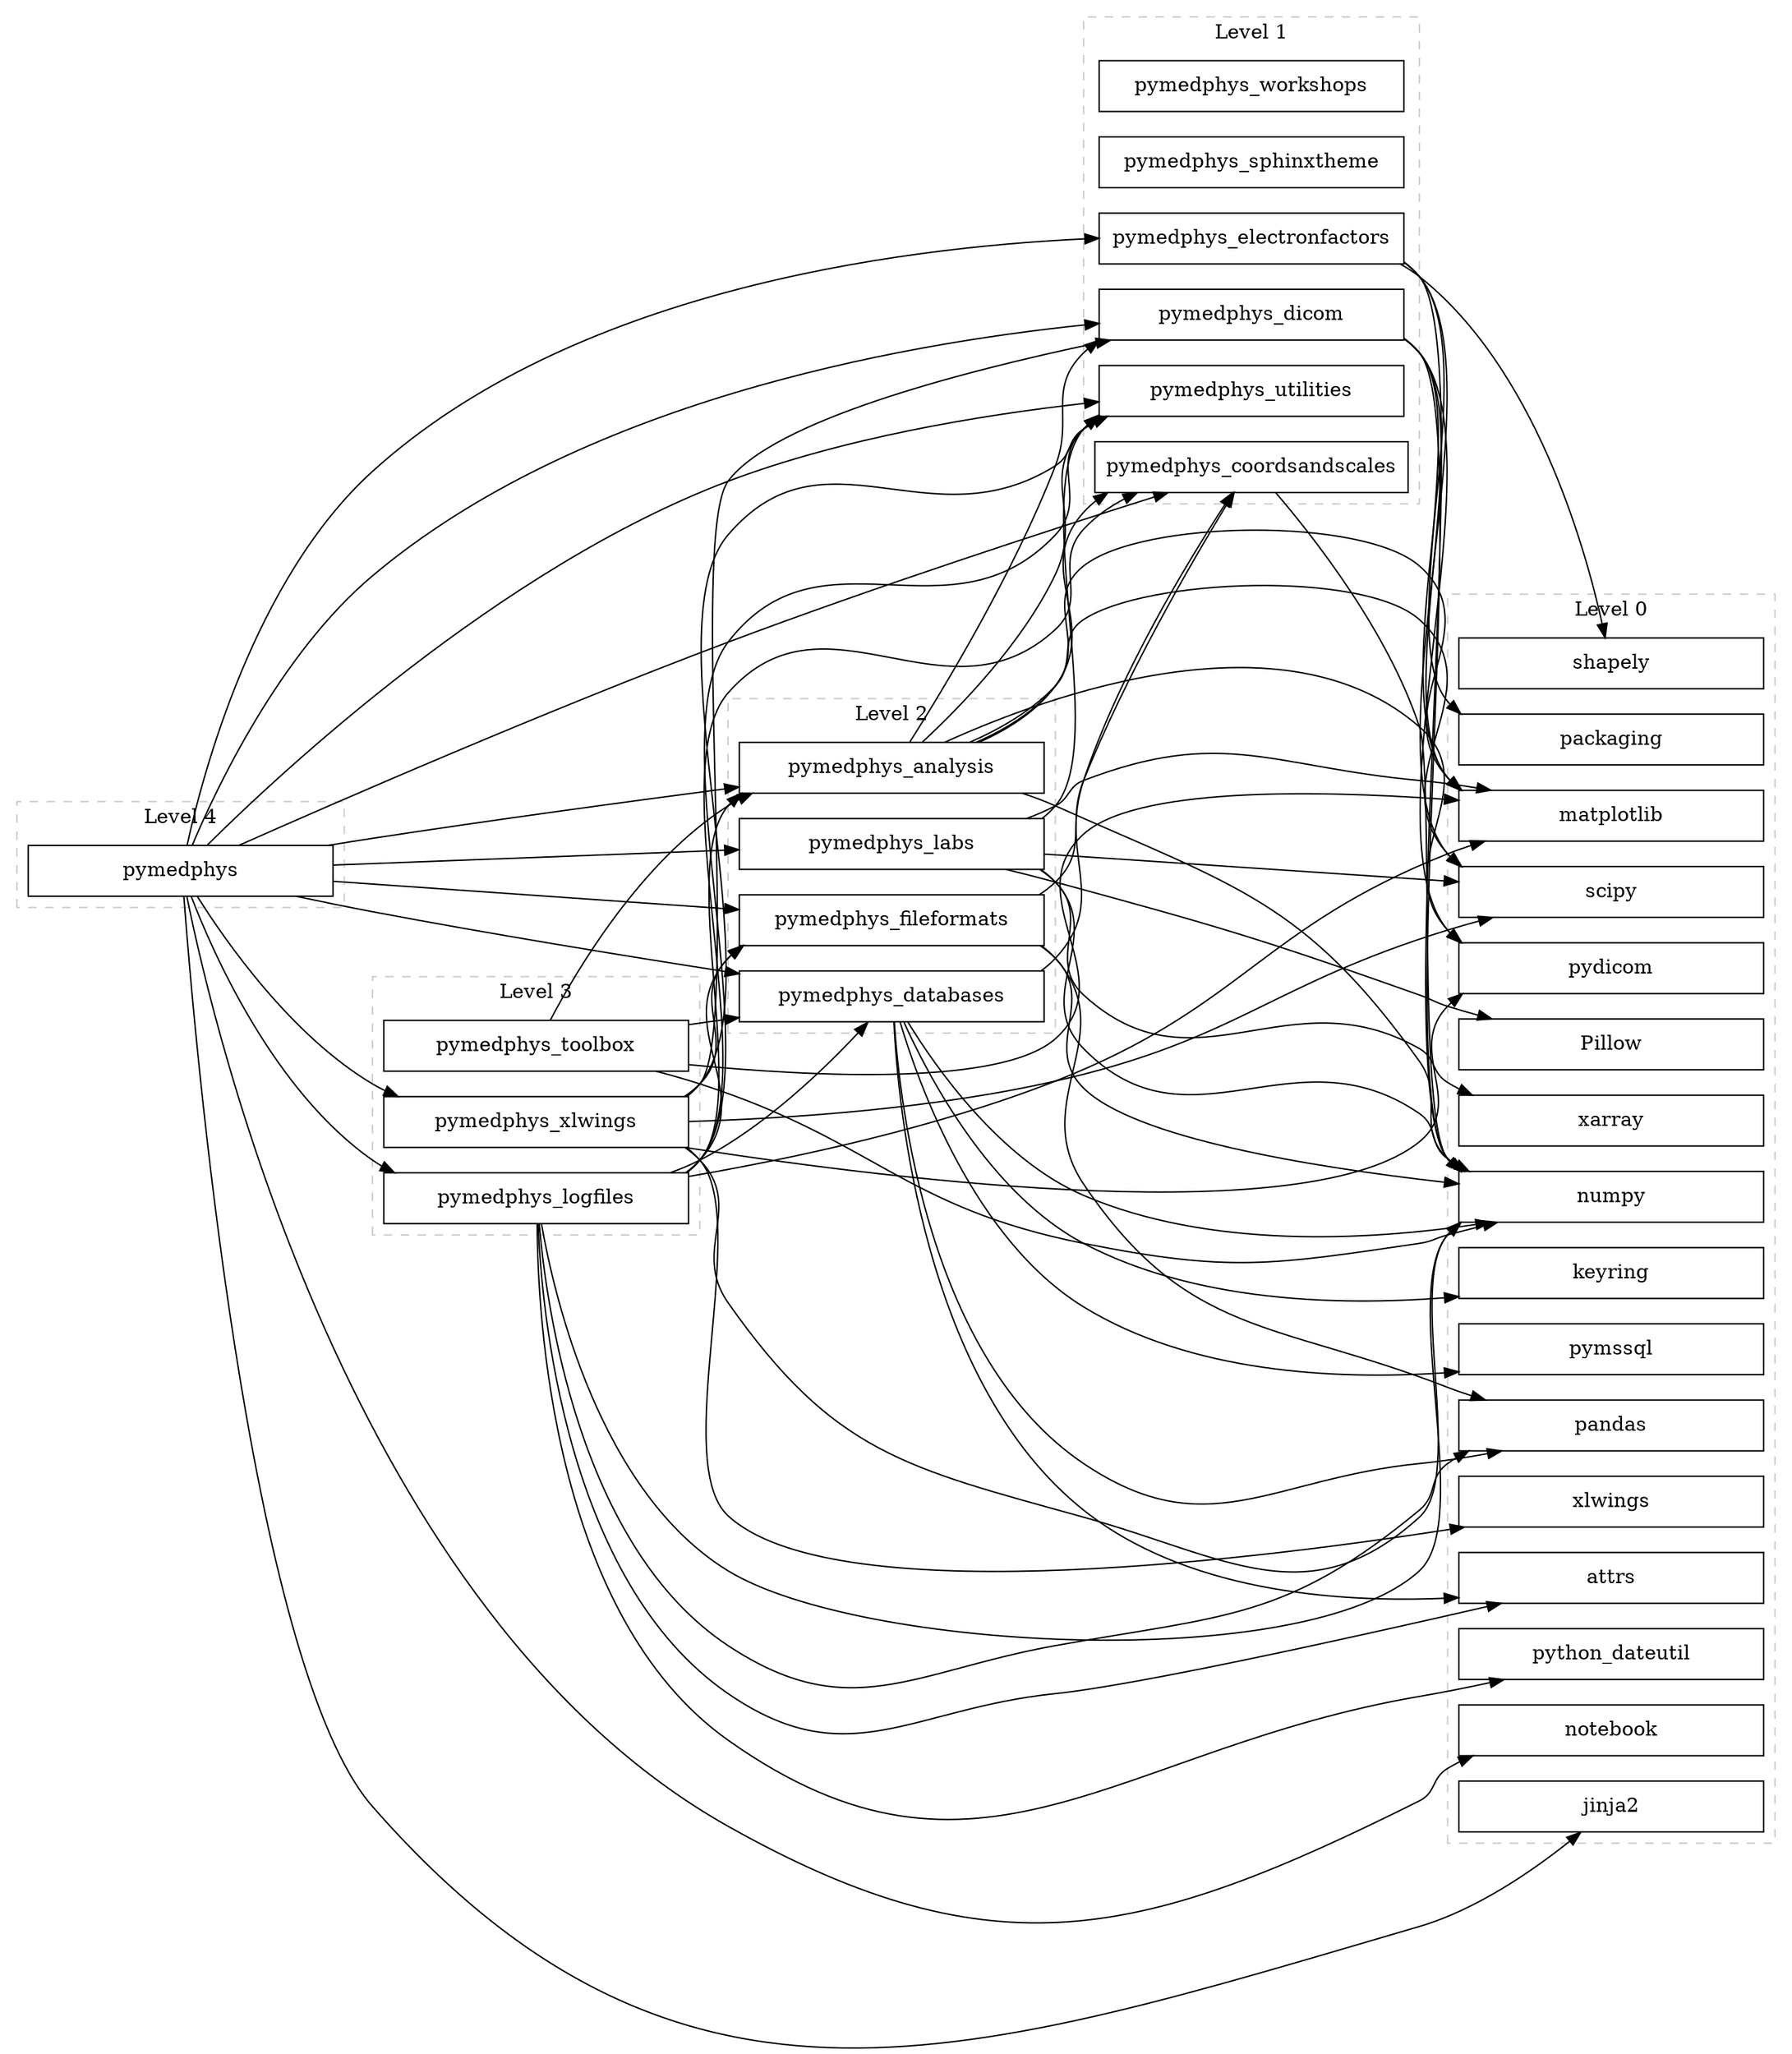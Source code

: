 strict digraph  {

    rankdir = LR;
    node [
        shape = box;
        width = 3;
    ];
    splines = spline;

    subgraph cluster_0 {
        matplotlib;
        numpy;
        scipy;
        shapely;
        Pillow;
        xarray;
        packaging;
        pydicom;
        attrs;
        keyring;
        pandas;
        pymssql;
        python_dateutil;
        xlwings;
        jinja2;
        notebook;
        label = "Level 0";
        style = dashed;
        color = grey80;
    }

    subgraph cluster_1 {
        pymedphys_workshops;
        pymedphys_sphinxtheme;
        pymedphys_electronfactors;
        pymedphys_utilities;
        pymedphys_coordsandscales;
        pymedphys_dicom;
        label = "Level 1";
        style = dashed;
        color = grey80;
    }

    subgraph cluster_2 {
        pymedphys_labs;
        pymedphys_analysis;
        pymedphys_databases;
        pymedphys_fileformats;
        label = "Level 2";
        style = dashed;
        color = grey80;
    }

    subgraph cluster_3 {
        pymedphys_logfiles;
        pymedphys_xlwings;
        pymedphys_toolbox;
        label = "Level 3";
        style = dashed;
        color = grey80;
    }

    subgraph cluster_4 {
        pymedphys;
        label = "Level 4";
        style = dashed;
        color = grey80;
    }

    pymedphys_logfiles -> pymedphys_analysis;
    pymedphys_logfiles -> pymedphys_coordsandscales;
    pymedphys_logfiles -> pymedphys_databases;
    pymedphys_logfiles -> pymedphys_fileformats;
    pymedphys_logfiles -> pymedphys_utilities;
    pymedphys_logfiles -> attrs;
    pymedphys_logfiles -> matplotlib;
    pymedphys_logfiles -> numpy;
    pymedphys_logfiles -> pandas;
    pymedphys_logfiles -> python_dateutil;
    pymedphys_analysis -> pymedphys_coordsandscales;
    pymedphys_analysis -> pymedphys_dicom;
    pymedphys_analysis -> pymedphys_utilities;
    pymedphys_analysis -> matplotlib;
    pymedphys_analysis -> numpy;
    pymedphys_analysis -> pydicom;
    pymedphys_analysis -> scipy;
    pymedphys_coordsandscales -> numpy;
    pymedphys_databases -> pymedphys_coordsandscales;
    pymedphys_databases -> attrs;
    pymedphys_databases -> keyring;
    pymedphys_databases -> numpy;
    pymedphys_databases -> pandas;
    pymedphys_databases -> pymssql;
    pymedphys_fileformats -> pymedphys_coordsandscales;
    pymedphys_fileformats -> numpy;
    pymedphys_fileformats -> pandas;
    pymedphys_labs -> pymedphys_utilities;
    pymedphys_labs -> Pillow;
    pymedphys_labs -> matplotlib;
    pymedphys_labs -> numpy;
    pymedphys_labs -> scipy;
    pymedphys_labs -> xarray;
    pymedphys_xlwings -> pymedphys_dicom;
    pymedphys_xlwings -> pymedphys_fileformats;
    pymedphys_xlwings -> pymedphys_utilities;
    pymedphys_xlwings -> numpy;
    pymedphys_xlwings -> pydicom;
    pymedphys_xlwings -> scipy;
    pymedphys_xlwings -> xlwings;
    pymedphys_dicom -> matplotlib;
    pymedphys_dicom -> numpy;
    pymedphys_dicom -> packaging;
    pymedphys_dicom -> pydicom;
    pymedphys -> pymedphys_analysis;
    pymedphys -> pymedphys_coordsandscales;
    pymedphys -> pymedphys_databases;
    pymedphys -> pymedphys_dicom;
    pymedphys -> pymedphys_electronfactors;
    pymedphys -> pymedphys_fileformats;
    pymedphys -> pymedphys_labs;
    pymedphys -> pymedphys_logfiles;
    pymedphys -> pymedphys_utilities;
    pymedphys -> pymedphys_xlwings;
    pymedphys -> jinja2;
    pymedphys -> notebook;
    pymedphys_electronfactors -> matplotlib;
    pymedphys_electronfactors -> numpy;
    pymedphys_electronfactors -> scipy;
    pymedphys_electronfactors -> shapely;
    pymedphys_toolbox -> pymedphys_analysis;
    pymedphys_toolbox -> pymedphys_databases;
    pymedphys_toolbox -> matplotlib;
    pymedphys_toolbox -> numpy;
}
